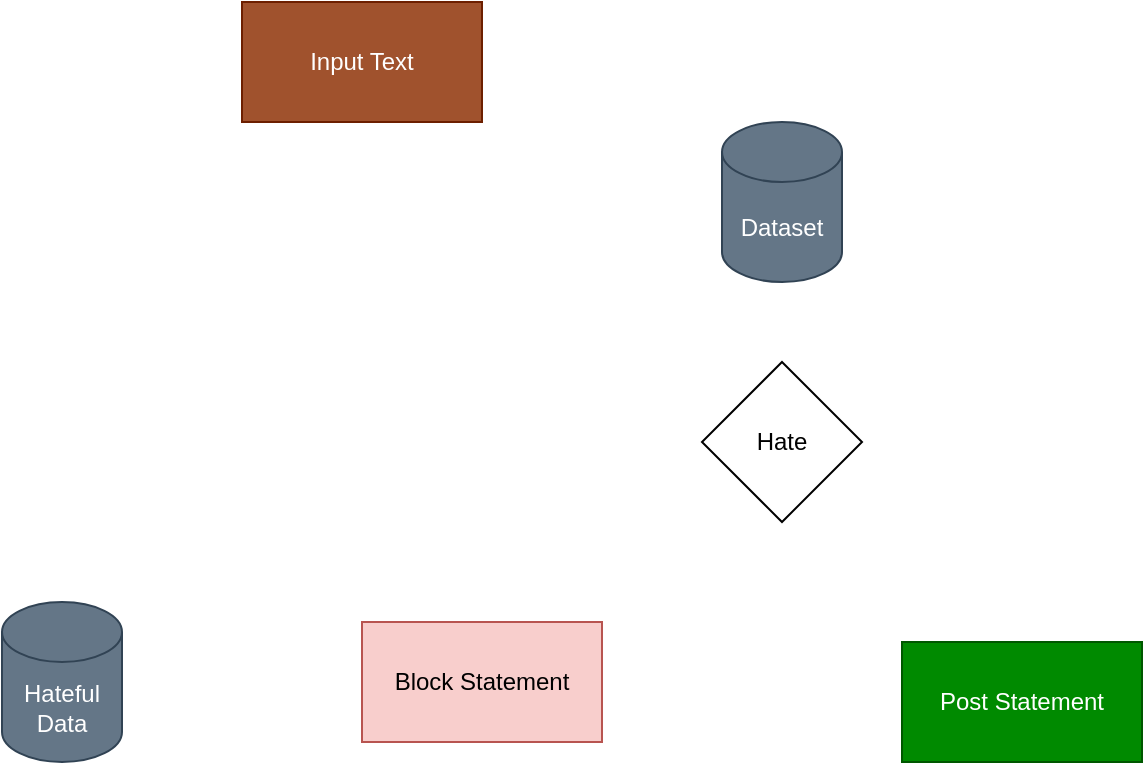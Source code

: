 <mxfile version="24.7.17">
  <diagram name="Page-1" id="OI39vGyg0VNZKbuBaOjE">
    <mxGraphModel dx="1115" dy="574" grid="1" gridSize="10" guides="1" tooltips="1" connect="1" arrows="1" fold="1" page="1" pageScale="1" pageWidth="850" pageHeight="1100" math="0" shadow="0">
      <root>
        <mxCell id="0" />
        <mxCell id="1" parent="0" />
        <mxCell id="Q10RDrvOZkCSIyfs3haw-3" style="edgeStyle=orthogonalEdgeStyle;rounded=0;orthogonalLoop=1;jettySize=auto;html=1;strokeColor=#FFFFFF;" edge="1" parent="1" source="Q10RDrvOZkCSIyfs3haw-1" target="Q10RDrvOZkCSIyfs3haw-2">
          <mxGeometry relative="1" as="geometry">
            <Array as="points">
              <mxPoint x="350" y="140" />
            </Array>
          </mxGeometry>
        </mxCell>
        <mxCell id="Q10RDrvOZkCSIyfs3haw-4" value="Checking Statement" style="edgeLabel;html=1;align=center;verticalAlign=middle;resizable=0;points=[];fontColor=#FFFFFF;labelBackgroundColor=none;" vertex="1" connectable="0" parent="Q10RDrvOZkCSIyfs3haw-3">
          <mxGeometry x="-0.124" y="2" relative="1" as="geometry">
            <mxPoint x="19" y="2" as="offset" />
          </mxGeometry>
        </mxCell>
        <mxCell id="Q10RDrvOZkCSIyfs3haw-1" value="Input Text" style="rounded=0;whiteSpace=wrap;html=1;fillColor=#a0522d;strokeColor=#6D1F00;fontColor=#ffffff;" vertex="1" parent="1">
          <mxGeometry x="290" y="40" width="120" height="60" as="geometry" />
        </mxCell>
        <mxCell id="Q10RDrvOZkCSIyfs3haw-9" style="edgeStyle=orthogonalEdgeStyle;rounded=0;orthogonalLoop=1;jettySize=auto;html=1;entryX=0.5;entryY=0;entryDx=0;entryDy=0;strokeColor=#FFFFFF;" edge="1" parent="1" source="Q10RDrvOZkCSIyfs3haw-2" target="Q10RDrvOZkCSIyfs3haw-8">
          <mxGeometry relative="1" as="geometry" />
        </mxCell>
        <mxCell id="Q10RDrvOZkCSIyfs3haw-2" value="Dataset" style="shape=cylinder3;whiteSpace=wrap;html=1;boundedLbl=1;backgroundOutline=1;size=15;fillColor=#647687;fontColor=#ffffff;strokeColor=#314354;" vertex="1" parent="1">
          <mxGeometry x="530" y="100" width="60" height="80" as="geometry" />
        </mxCell>
        <mxCell id="Q10RDrvOZkCSIyfs3haw-10" style="edgeStyle=orthogonalEdgeStyle;rounded=0;orthogonalLoop=1;jettySize=auto;html=1;exitX=0;exitY=0.5;exitDx=0;exitDy=0;entryX=0.5;entryY=0;entryDx=0;entryDy=0;strokeColor=#FFFFFF;" edge="1" parent="1" source="Q10RDrvOZkCSIyfs3haw-8" target="Q10RDrvOZkCSIyfs3haw-12">
          <mxGeometry relative="1" as="geometry">
            <mxPoint x="410" y="340" as="targetPoint" />
          </mxGeometry>
        </mxCell>
        <mxCell id="Q10RDrvOZkCSIyfs3haw-17" value="" style="edgeStyle=orthogonalEdgeStyle;rounded=0;orthogonalLoop=1;jettySize=auto;html=1;strokeColor=#FFFFFF;" edge="1" parent="1" source="Q10RDrvOZkCSIyfs3haw-8" target="Q10RDrvOZkCSIyfs3haw-16">
          <mxGeometry relative="1" as="geometry" />
        </mxCell>
        <mxCell id="Q10RDrvOZkCSIyfs3haw-8" value="Hate" style="rhombus;whiteSpace=wrap;html=1;" vertex="1" parent="1">
          <mxGeometry x="520" y="220" width="80" height="80" as="geometry" />
        </mxCell>
        <mxCell id="Q10RDrvOZkCSIyfs3haw-11" value="&lt;b&gt;yes&lt;/b&gt;" style="text;html=1;align=center;verticalAlign=middle;whiteSpace=wrap;rounded=0;fontColor=#FFFFFF;" vertex="1" parent="1">
          <mxGeometry x="440" y="230" width="60" height="30" as="geometry" />
        </mxCell>
        <mxCell id="Q10RDrvOZkCSIyfs3haw-14" style="edgeStyle=orthogonalEdgeStyle;rounded=0;orthogonalLoop=1;jettySize=auto;html=1;strokeColor=#FFFFFF;" edge="1" parent="1" source="Q10RDrvOZkCSIyfs3haw-12" target="Q10RDrvOZkCSIyfs3haw-15">
          <mxGeometry relative="1" as="geometry">
            <mxPoint x="250" y="380" as="targetPoint" />
          </mxGeometry>
        </mxCell>
        <mxCell id="Q10RDrvOZkCSIyfs3haw-12" value="Block Statement" style="rounded=0;whiteSpace=wrap;html=1;fillColor=#f8cecc;strokeColor=#b85450;" vertex="1" parent="1">
          <mxGeometry x="350" y="350" width="120" height="60" as="geometry" />
        </mxCell>
        <mxCell id="Q10RDrvOZkCSIyfs3haw-15" value="Hateful Data" style="shape=cylinder3;whiteSpace=wrap;html=1;boundedLbl=1;backgroundOutline=1;size=15;fillColor=#647687;fontColor=#ffffff;strokeColor=#314354;" vertex="1" parent="1">
          <mxGeometry x="170" y="340" width="60" height="80" as="geometry" />
        </mxCell>
        <mxCell id="Q10RDrvOZkCSIyfs3haw-16" value="Post Statement" style="whiteSpace=wrap;html=1;fillColor=#008a00;fontColor=#ffffff;strokeColor=#005700;" vertex="1" parent="1">
          <mxGeometry x="620" y="360" width="120" height="60" as="geometry" />
        </mxCell>
        <mxCell id="Q10RDrvOZkCSIyfs3haw-18" value="&lt;b&gt;no&lt;/b&gt;" style="text;html=1;align=center;verticalAlign=middle;whiteSpace=wrap;rounded=0;fontColor=#FFFFFF;" vertex="1" parent="1">
          <mxGeometry x="610" y="230" width="60" height="30" as="geometry" />
        </mxCell>
      </root>
    </mxGraphModel>
  </diagram>
</mxfile>
